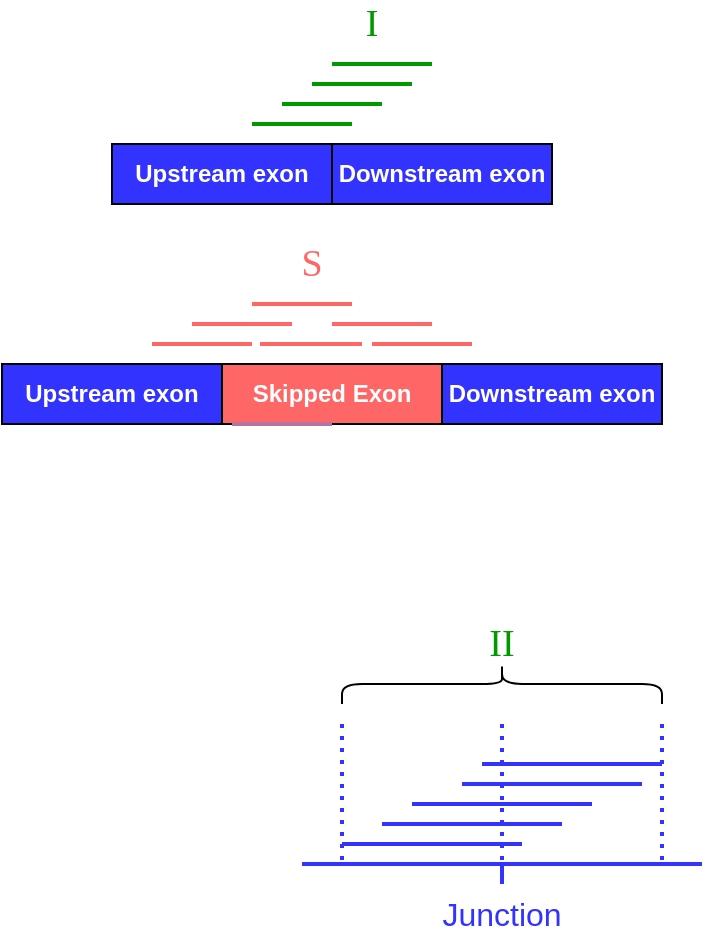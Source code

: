 <mxfile version="14.2.7" type="github">
  <diagram id="DNjFaCcENhAwe2-UgSe2" name="Page-1">
    <mxGraphModel dx="634" dy="574" grid="1" gridSize="10" guides="1" tooltips="1" connect="0" arrows="1" fold="1" page="1" pageScale="1" pageWidth="1169" pageHeight="827" math="0" shadow="0">
      <root>
        <mxCell id="0" />
        <mxCell id="1" parent="0" />
        <mxCell id="RrKAQk9WSgDsEkspCCAe-52" value="" style="group" vertex="1" connectable="0" parent="1">
          <mxGeometry x="650" y="430" width="200" height="155" as="geometry" />
        </mxCell>
        <mxCell id="RrKAQk9WSgDsEkspCCAe-29" value="" style="endArrow=none;html=1;strokeWidth=2;fontColor=#3333FF;strokeColor=#3333FF;" edge="1" parent="RrKAQk9WSgDsEkspCCAe-52">
          <mxGeometry width="50" height="50" relative="1" as="geometry">
            <mxPoint y="120" as="sourcePoint" />
            <mxPoint x="100" y="120" as="targetPoint" />
          </mxGeometry>
        </mxCell>
        <mxCell id="RrKAQk9WSgDsEkspCCAe-30" value="" style="endArrow=none;html=1;strokeWidth=2;strokeColor=#3333FF;" edge="1" parent="RrKAQk9WSgDsEkspCCAe-52">
          <mxGeometry width="50" height="50" relative="1" as="geometry">
            <mxPoint x="100" y="120" as="sourcePoint" />
            <mxPoint x="200" y="120" as="targetPoint" />
          </mxGeometry>
        </mxCell>
        <mxCell id="RrKAQk9WSgDsEkspCCAe-32" value="" style="endArrow=none;html=1;strokeWidth=2;strokeColor=#3333FF;" edge="1" parent="RrKAQk9WSgDsEkspCCAe-52">
          <mxGeometry width="50" height="50" relative="1" as="geometry">
            <mxPoint x="100" y="130" as="sourcePoint" />
            <mxPoint x="100" y="120" as="targetPoint" />
          </mxGeometry>
        </mxCell>
        <mxCell id="RrKAQk9WSgDsEkspCCAe-33" value="Junction" style="text;html=1;strokeColor=none;fillColor=none;align=center;verticalAlign=middle;whiteSpace=wrap;rounded=0;fontColor=#3333FF;fontSize=16;" vertex="1" parent="RrKAQk9WSgDsEkspCCAe-52">
          <mxGeometry x="80" y="135" width="40" height="20" as="geometry" />
        </mxCell>
        <mxCell id="RrKAQk9WSgDsEkspCCAe-34" value="" style="endArrow=none;html=1;strokeColor=#3333FF;strokeWidth=2;fontSize=16;fontColor=#3333FF;" edge="1" parent="RrKAQk9WSgDsEkspCCAe-52">
          <mxGeometry width="50" height="50" relative="1" as="geometry">
            <mxPoint x="20" y="110" as="sourcePoint" />
            <mxPoint x="110" y="110" as="targetPoint" />
          </mxGeometry>
        </mxCell>
        <mxCell id="RrKAQk9WSgDsEkspCCAe-37" value="" style="endArrow=none;dashed=1;html=1;dashPattern=1 2;strokeWidth=2;fontSize=16;fontColor=#3333FF;strokeColor=#3333FF;" edge="1" parent="RrKAQk9WSgDsEkspCCAe-52">
          <mxGeometry width="50" height="50" relative="1" as="geometry">
            <mxPoint x="100" y="50" as="sourcePoint" />
            <mxPoint x="100" y="120" as="targetPoint" />
          </mxGeometry>
        </mxCell>
        <mxCell id="RrKAQk9WSgDsEkspCCAe-39" value="" style="endArrow=none;html=1;strokeColor=#3333FF;strokeWidth=2;fontSize=16;fontColor=#3333FF;" edge="1" parent="RrKAQk9WSgDsEkspCCAe-52">
          <mxGeometry width="50" height="50" relative="1" as="geometry">
            <mxPoint x="90" y="70" as="sourcePoint" />
            <mxPoint x="180" y="70" as="targetPoint" />
          </mxGeometry>
        </mxCell>
        <mxCell id="RrKAQk9WSgDsEkspCCAe-40" value="" style="endArrow=none;html=1;strokeColor=#3333FF;strokeWidth=2;fontSize=16;fontColor=#3333FF;" edge="1" parent="RrKAQk9WSgDsEkspCCAe-52">
          <mxGeometry width="50" height="50" relative="1" as="geometry">
            <mxPoint x="40" y="100" as="sourcePoint" />
            <mxPoint x="130" y="100" as="targetPoint" />
          </mxGeometry>
        </mxCell>
        <mxCell id="RrKAQk9WSgDsEkspCCAe-41" value="" style="endArrow=none;html=1;strokeColor=#3333FF;strokeWidth=2;fontSize=16;fontColor=#3333FF;" edge="1" parent="RrKAQk9WSgDsEkspCCAe-52">
          <mxGeometry width="50" height="50" relative="1" as="geometry">
            <mxPoint x="55" y="90" as="sourcePoint" />
            <mxPoint x="145" y="90" as="targetPoint" />
          </mxGeometry>
        </mxCell>
        <mxCell id="RrKAQk9WSgDsEkspCCAe-42" value="" style="endArrow=none;html=1;strokeColor=#3333FF;strokeWidth=2;fontSize=16;fontColor=#3333FF;" edge="1" parent="RrKAQk9WSgDsEkspCCAe-52">
          <mxGeometry width="50" height="50" relative="1" as="geometry">
            <mxPoint x="80" y="80" as="sourcePoint" />
            <mxPoint x="170" y="80" as="targetPoint" />
          </mxGeometry>
        </mxCell>
        <mxCell id="RrKAQk9WSgDsEkspCCAe-48" value="" style="endArrow=none;dashed=1;html=1;dashPattern=1 2;strokeWidth=2;fontSize=16;fontColor=#3333FF;strokeColor=#3333FF;" edge="1" parent="RrKAQk9WSgDsEkspCCAe-52">
          <mxGeometry width="50" height="50" relative="1" as="geometry">
            <mxPoint x="20" y="50" as="sourcePoint" />
            <mxPoint x="20" y="120" as="targetPoint" />
          </mxGeometry>
        </mxCell>
        <mxCell id="RrKAQk9WSgDsEkspCCAe-49" value="" style="endArrow=none;dashed=1;html=1;dashPattern=1 2;strokeWidth=2;fontSize=16;fontColor=#3333FF;strokeColor=#3333FF;" edge="1" parent="RrKAQk9WSgDsEkspCCAe-52">
          <mxGeometry width="50" height="50" relative="1" as="geometry">
            <mxPoint x="180" y="50" as="sourcePoint" />
            <mxPoint x="180" y="120" as="targetPoint" />
          </mxGeometry>
        </mxCell>
        <mxCell id="RrKAQk9WSgDsEkspCCAe-50" value="" style="shape=curlyBracket;whiteSpace=wrap;html=1;rounded=1;fillColor=none;fontSize=16;fontColor=#3333FF;rotation=90;" vertex="1" parent="RrKAQk9WSgDsEkspCCAe-52">
          <mxGeometry x="90" y="-50" width="20" height="160" as="geometry" />
        </mxCell>
        <mxCell id="RrKAQk9WSgDsEkspCCAe-51" value="&lt;font color=&quot;#009900&quot; style=&quot;font-size: 19px&quot; face=&quot;Comic Sans MS&quot;&gt;II&lt;/font&gt;" style="text;html=1;strokeColor=none;fillColor=none;align=center;verticalAlign=middle;whiteSpace=wrap;rounded=0;" vertex="1" parent="RrKAQk9WSgDsEkspCCAe-52">
          <mxGeometry x="80" width="40" height="20" as="geometry" />
        </mxCell>
        <mxCell id="RrKAQk9WSgDsEkspCCAe-53" value="" style="group" vertex="1" connectable="0" parent="1">
          <mxGeometry x="500" y="120" width="330" height="210" as="geometry" />
        </mxCell>
        <mxCell id="RrKAQk9WSgDsEkspCCAe-1" value="" style="group" vertex="1" connectable="0" parent="RrKAQk9WSgDsEkspCCAe-53">
          <mxGeometry x="55" y="70" width="220" height="30" as="geometry" />
        </mxCell>
        <mxCell id="RrKAQk9WSgDsEkspCCAe-2" value="&lt;b&gt;&lt;font color=&quot;#ffffff&quot;&gt;Upstream exon&lt;/font&gt;&lt;/b&gt;" style="rounded=0;whiteSpace=wrap;html=1;fillColor=#3333FF;" vertex="1" parent="RrKAQk9WSgDsEkspCCAe-1">
          <mxGeometry width="110" height="30" as="geometry" />
        </mxCell>
        <mxCell id="RrKAQk9WSgDsEkspCCAe-3" value="&lt;b&gt;&lt;font color=&quot;#ffffff&quot;&gt;Downstream exon&lt;/font&gt;&lt;/b&gt;" style="rounded=0;whiteSpace=wrap;html=1;fillColor=#3333FF;" vertex="1" parent="RrKAQk9WSgDsEkspCCAe-1">
          <mxGeometry x="110" width="110" height="30" as="geometry" />
        </mxCell>
        <mxCell id="RrKAQk9WSgDsEkspCCAe-4" value="" style="group" vertex="1" connectable="0" parent="RrKAQk9WSgDsEkspCCAe-53">
          <mxGeometry y="180" width="330" height="30" as="geometry" />
        </mxCell>
        <mxCell id="RrKAQk9WSgDsEkspCCAe-5" value="&lt;b&gt;&lt;font color=&quot;#ffffff&quot;&gt;Downstream exon&lt;/font&gt;&lt;/b&gt;" style="rounded=0;whiteSpace=wrap;html=1;fillColor=#3333FF;" vertex="1" parent="RrKAQk9WSgDsEkspCCAe-4">
          <mxGeometry x="220" width="110" height="30" as="geometry" />
        </mxCell>
        <mxCell id="RrKAQk9WSgDsEkspCCAe-6" value="&lt;b&gt;&lt;font color=&quot;#ffffff&quot;&gt;Upstream exon&lt;/font&gt;&lt;/b&gt;" style="rounded=0;whiteSpace=wrap;html=1;fillColor=#3333FF;" vertex="1" parent="RrKAQk9WSgDsEkspCCAe-4">
          <mxGeometry width="110" height="30" as="geometry" />
        </mxCell>
        <mxCell id="RrKAQk9WSgDsEkspCCAe-7" value="&lt;b&gt;&lt;font color=&quot;#ffffff&quot;&gt;Skipped Exon&lt;/font&gt;&lt;/b&gt;" style="rounded=0;whiteSpace=wrap;html=1;fillColor=#FF6666;" vertex="1" parent="RrKAQk9WSgDsEkspCCAe-4">
          <mxGeometry x="110" width="110" height="30" as="geometry" />
        </mxCell>
        <mxCell id="RrKAQk9WSgDsEkspCCAe-8" value="" style="endArrow=none;html=1;strokeWidth=2;fillColor=#008a00;strokeColor=#009900;" edge="1" parent="RrKAQk9WSgDsEkspCCAe-53">
          <mxGeometry width="50" height="50" as="geometry">
            <mxPoint x="175" y="60" as="sourcePoint" />
            <mxPoint x="125" y="60" as="targetPoint" />
          </mxGeometry>
        </mxCell>
        <mxCell id="RrKAQk9WSgDsEkspCCAe-10" value="" style="endArrow=none;html=1;strokeWidth=2;fillColor=#008a00;strokeColor=#009900;" edge="1" parent="RrKAQk9WSgDsEkspCCAe-53">
          <mxGeometry width="50" height="50" as="geometry">
            <mxPoint x="190" y="50" as="sourcePoint" />
            <mxPoint x="140" y="50" as="targetPoint" />
          </mxGeometry>
        </mxCell>
        <mxCell id="RrKAQk9WSgDsEkspCCAe-12" value="" style="endArrow=none;html=1;strokeWidth=2;fillColor=#008a00;strokeColor=#009900;" edge="1" parent="RrKAQk9WSgDsEkspCCAe-53">
          <mxGeometry width="50" height="50" as="geometry">
            <mxPoint x="205" y="40" as="sourcePoint" />
            <mxPoint x="155" y="40" as="targetPoint" />
          </mxGeometry>
        </mxCell>
        <mxCell id="RrKAQk9WSgDsEkspCCAe-15" value="" style="endArrow=none;html=1;strokeWidth=2;fillColor=#008a00;strokeColor=#009900;" edge="1" parent="RrKAQk9WSgDsEkspCCAe-53">
          <mxGeometry width="50" height="50" as="geometry">
            <mxPoint x="215" y="30" as="sourcePoint" />
            <mxPoint x="165" y="30" as="targetPoint" />
          </mxGeometry>
        </mxCell>
        <mxCell id="RrKAQk9WSgDsEkspCCAe-16" value="" style="endArrow=none;html=1;strokeWidth=2;fillColor=#008a00;strokeColor=#FF6666;" edge="1" parent="RrKAQk9WSgDsEkspCCAe-53">
          <mxGeometry width="50" height="50" as="geometry">
            <mxPoint x="125" y="170" as="sourcePoint" />
            <mxPoint x="75" y="170" as="targetPoint" />
          </mxGeometry>
        </mxCell>
        <mxCell id="RrKAQk9WSgDsEkspCCAe-18" value="" style="endArrow=none;html=1;strokeWidth=2;fillColor=#008a00;strokeColor=#FF6666;" edge="1" parent="RrKAQk9WSgDsEkspCCAe-53">
          <mxGeometry width="50" height="50" as="geometry">
            <mxPoint x="235" y="170" as="sourcePoint" />
            <mxPoint x="185" y="170" as="targetPoint" />
          </mxGeometry>
        </mxCell>
        <mxCell id="RrKAQk9WSgDsEkspCCAe-20" value="" style="endArrow=none;html=1;strokeWidth=2;fillColor=#008a00;strokeColor=#FF6666;" edge="1" parent="RrKAQk9WSgDsEkspCCAe-53">
          <mxGeometry width="50" height="50" as="geometry">
            <mxPoint x="145" y="160" as="sourcePoint" />
            <mxPoint x="95" y="160" as="targetPoint" />
          </mxGeometry>
        </mxCell>
        <mxCell id="RrKAQk9WSgDsEkspCCAe-22" value="" style="endArrow=none;html=1;strokeWidth=2;fillColor=#008a00;strokeColor=#FF6666;" edge="1" parent="RrKAQk9WSgDsEkspCCAe-53">
          <mxGeometry width="50" height="50" as="geometry">
            <mxPoint x="215" y="160" as="sourcePoint" />
            <mxPoint x="165" y="160" as="targetPoint" />
          </mxGeometry>
        </mxCell>
        <mxCell id="RrKAQk9WSgDsEkspCCAe-23" value="" style="endArrow=none;html=1;strokeWidth=2;fillColor=#008a00;strokeColor=#B5739D;" edge="1" parent="RrKAQk9WSgDsEkspCCAe-53">
          <mxGeometry width="50" height="50" as="geometry">
            <mxPoint x="165" y="210" as="sourcePoint" />
            <mxPoint x="115" y="210" as="targetPoint" />
          </mxGeometry>
        </mxCell>
        <mxCell id="RrKAQk9WSgDsEkspCCAe-24" value="" style="endArrow=none;html=1;strokeWidth=2;fillColor=#008a00;strokeColor=#FF6666;" edge="1" parent="RrKAQk9WSgDsEkspCCAe-53">
          <mxGeometry width="50" height="50" as="geometry">
            <mxPoint x="175" y="150" as="sourcePoint" />
            <mxPoint x="125" y="150" as="targetPoint" />
          </mxGeometry>
        </mxCell>
        <mxCell id="RrKAQk9WSgDsEkspCCAe-25" value="" style="endArrow=none;html=1;strokeWidth=2;fillColor=#008a00;strokeColor=#FF6666;" edge="1" parent="RrKAQk9WSgDsEkspCCAe-53">
          <mxGeometry width="50" height="50" as="geometry">
            <mxPoint x="180" y="170" as="sourcePoint" />
            <mxPoint x="129" y="170" as="targetPoint" />
          </mxGeometry>
        </mxCell>
        <mxCell id="RrKAQk9WSgDsEkspCCAe-26" value="&lt;font color=&quot;#009900&quot; style=&quot;font-size: 19px&quot; face=&quot;Comic Sans MS&quot;&gt;I&lt;/font&gt;" style="text;html=1;strokeColor=none;fillColor=none;align=center;verticalAlign=middle;whiteSpace=wrap;rounded=0;" vertex="1" parent="RrKAQk9WSgDsEkspCCAe-53">
          <mxGeometry x="165" width="40" height="20" as="geometry" />
        </mxCell>
        <mxCell id="RrKAQk9WSgDsEkspCCAe-27" value="&lt;font face=&quot;Comic Sans MS&quot; color=&quot;#ff6666&quot;&gt;&lt;span style=&quot;font-size: 19px&quot;&gt;S&lt;/span&gt;&lt;/font&gt;" style="text;html=1;strokeColor=none;fillColor=none;align=center;verticalAlign=middle;whiteSpace=wrap;rounded=0;" vertex="1" parent="RrKAQk9WSgDsEkspCCAe-53">
          <mxGeometry x="135" y="120" width="40" height="20" as="geometry" />
        </mxCell>
      </root>
    </mxGraphModel>
  </diagram>
</mxfile>
